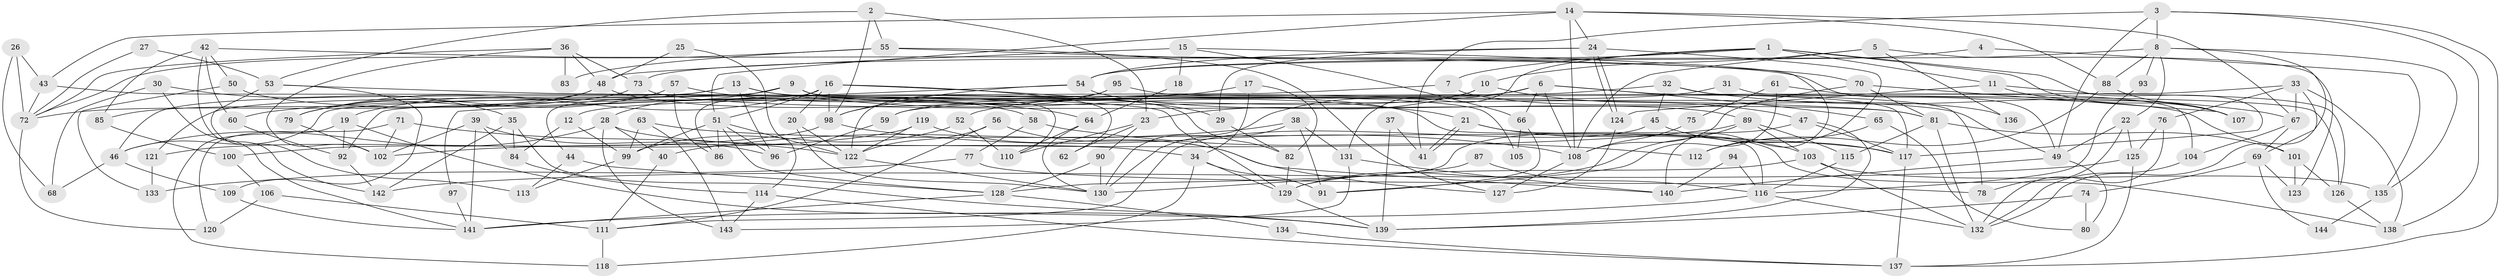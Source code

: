 // Generated by graph-tools (version 1.1) at 2025/50/03/09/25 04:50:51]
// undirected, 144 vertices, 288 edges
graph export_dot {
graph [start="1"]
  node [color=gray90,style=filled];
  1;
  2;
  3;
  4;
  5;
  6;
  7;
  8;
  9;
  10;
  11;
  12;
  13;
  14;
  15;
  16;
  17;
  18;
  19;
  20;
  21;
  22;
  23;
  24;
  25;
  26;
  27;
  28;
  29;
  30;
  31;
  32;
  33;
  34;
  35;
  36;
  37;
  38;
  39;
  40;
  41;
  42;
  43;
  44;
  45;
  46;
  47;
  48;
  49;
  50;
  51;
  52;
  53;
  54;
  55;
  56;
  57;
  58;
  59;
  60;
  61;
  62;
  63;
  64;
  65;
  66;
  67;
  68;
  69;
  70;
  71;
  72;
  73;
  74;
  75;
  76;
  77;
  78;
  79;
  80;
  81;
  82;
  83;
  84;
  85;
  86;
  87;
  88;
  89;
  90;
  91;
  92;
  93;
  94;
  95;
  96;
  97;
  98;
  99;
  100;
  101;
  102;
  103;
  104;
  105;
  106;
  107;
  108;
  109;
  110;
  111;
  112;
  113;
  114;
  115;
  116;
  117;
  118;
  119;
  120;
  121;
  122;
  123;
  124;
  125;
  126;
  127;
  128;
  129;
  130;
  131;
  132;
  133;
  134;
  135;
  136;
  137;
  138;
  139;
  140;
  141;
  142;
  143;
  144;
  1 -- 11;
  1 -- 73;
  1 -- 7;
  1 -- 107;
  1 -- 117;
  1 -- 131;
  2 -- 23;
  2 -- 55;
  2 -- 53;
  2 -- 98;
  3 -- 137;
  3 -- 8;
  3 -- 41;
  3 -- 49;
  3 -- 138;
  4 -- 54;
  4 -- 135;
  5 -- 108;
  5 -- 10;
  5 -- 123;
  5 -- 136;
  6 -- 130;
  6 -- 108;
  6 -- 12;
  6 -- 65;
  6 -- 66;
  6 -- 117;
  7 -- 46;
  7 -- 136;
  8 -- 54;
  8 -- 132;
  8 -- 22;
  8 -- 88;
  8 -- 93;
  8 -- 135;
  9 -- 82;
  9 -- 28;
  9 -- 44;
  9 -- 49;
  9 -- 110;
  9 -- 121;
  10 -- 59;
  10 -- 47;
  10 -- 23;
  11 -- 107;
  11 -- 126;
  11 -- 124;
  12 -- 99;
  12 -- 84;
  13 -- 96;
  13 -- 101;
  13 -- 21;
  13 -- 46;
  13 -- 79;
  14 -- 88;
  14 -- 24;
  14 -- 43;
  14 -- 51;
  14 -- 67;
  14 -- 108;
  15 -- 48;
  15 -- 140;
  15 -- 18;
  15 -- 66;
  16 -- 51;
  16 -- 20;
  16 -- 19;
  16 -- 29;
  16 -- 62;
  16 -- 86;
  16 -- 98;
  17 -- 34;
  17 -- 60;
  17 -- 82;
  18 -- 64;
  19 -- 92;
  19 -- 118;
  19 -- 139;
  20 -- 130;
  20 -- 122;
  21 -- 41;
  21 -- 41;
  21 -- 103;
  21 -- 138;
  22 -- 49;
  22 -- 78;
  22 -- 125;
  23 -- 110;
  23 -- 62;
  23 -- 90;
  24 -- 124;
  24 -- 124;
  24 -- 29;
  24 -- 54;
  24 -- 112;
  25 -- 114;
  25 -- 48;
  26 -- 43;
  26 -- 72;
  26 -- 68;
  27 -- 53;
  27 -- 72;
  28 -- 143;
  28 -- 34;
  28 -- 40;
  28 -- 46;
  29 -- 82;
  30 -- 68;
  30 -- 141;
  30 -- 35;
  31 -- 52;
  31 -- 126;
  32 -- 67;
  32 -- 45;
  32 -- 59;
  32 -- 78;
  33 -- 69;
  33 -- 138;
  33 -- 67;
  33 -- 76;
  33 -- 92;
  34 -- 91;
  34 -- 118;
  34 -- 129;
  35 -- 139;
  35 -- 84;
  35 -- 142;
  36 -- 102;
  36 -- 48;
  36 -- 72;
  36 -- 73;
  36 -- 83;
  37 -- 41;
  37 -- 139;
  38 -- 130;
  38 -- 131;
  38 -- 40;
  38 -- 91;
  39 -- 141;
  39 -- 84;
  39 -- 96;
  39 -- 102;
  40 -- 111;
  42 -- 49;
  42 -- 142;
  42 -- 50;
  42 -- 60;
  42 -- 85;
  43 -- 129;
  43 -- 72;
  44 -- 128;
  44 -- 113;
  45 -- 117;
  45 -- 111;
  46 -- 68;
  46 -- 109;
  47 -- 139;
  47 -- 117;
  47 -- 128;
  48 -- 72;
  48 -- 79;
  48 -- 116;
  49 -- 80;
  49 -- 140;
  50 -- 58;
  50 -- 133;
  51 -- 128;
  51 -- 86;
  51 -- 96;
  51 -- 99;
  51 -- 122;
  52 -- 110;
  52 -- 99;
  53 -- 81;
  53 -- 109;
  53 -- 113;
  54 -- 98;
  54 -- 89;
  54 -- 97;
  55 -- 72;
  55 -- 127;
  55 -- 70;
  55 -- 83;
  56 -- 127;
  56 -- 122;
  56 -- 111;
  57 -- 79;
  57 -- 86;
  57 -- 64;
  58 -- 77;
  58 -- 112;
  59 -- 96;
  60 -- 92;
  61 -- 104;
  61 -- 91;
  61 -- 75;
  63 -- 99;
  63 -- 117;
  63 -- 143;
  64 -- 130;
  64 -- 110;
  65 -- 112;
  65 -- 80;
  66 -- 91;
  66 -- 105;
  67 -- 69;
  67 -- 104;
  69 -- 74;
  69 -- 123;
  69 -- 144;
  70 -- 108;
  70 -- 81;
  70 -- 107;
  71 -- 120;
  71 -- 102;
  71 -- 122;
  72 -- 120;
  73 -- 81;
  73 -- 85;
  74 -- 80;
  74 -- 139;
  75 -- 108;
  76 -- 132;
  76 -- 125;
  77 -- 78;
  77 -- 133;
  79 -- 102;
  81 -- 132;
  81 -- 101;
  81 -- 115;
  82 -- 129;
  84 -- 114;
  85 -- 100;
  87 -- 116;
  87 -- 130;
  88 -- 107;
  88 -- 112;
  89 -- 129;
  89 -- 102;
  89 -- 103;
  89 -- 115;
  90 -- 128;
  90 -- 130;
  92 -- 142;
  93 -- 116;
  94 -- 116;
  94 -- 140;
  95 -- 98;
  95 -- 122;
  95 -- 105;
  97 -- 141;
  98 -- 100;
  98 -- 108;
  99 -- 113;
  100 -- 106;
  101 -- 123;
  101 -- 126;
  103 -- 129;
  103 -- 132;
  103 -- 135;
  104 -- 132;
  106 -- 111;
  106 -- 120;
  108 -- 127;
  109 -- 141;
  111 -- 118;
  114 -- 137;
  114 -- 143;
  115 -- 116;
  116 -- 132;
  116 -- 141;
  117 -- 137;
  119 -- 122;
  119 -- 140;
  119 -- 121;
  121 -- 133;
  122 -- 130;
  124 -- 127;
  125 -- 137;
  125 -- 142;
  126 -- 138;
  128 -- 141;
  128 -- 134;
  129 -- 139;
  131 -- 143;
  131 -- 140;
  134 -- 137;
  135 -- 144;
}
